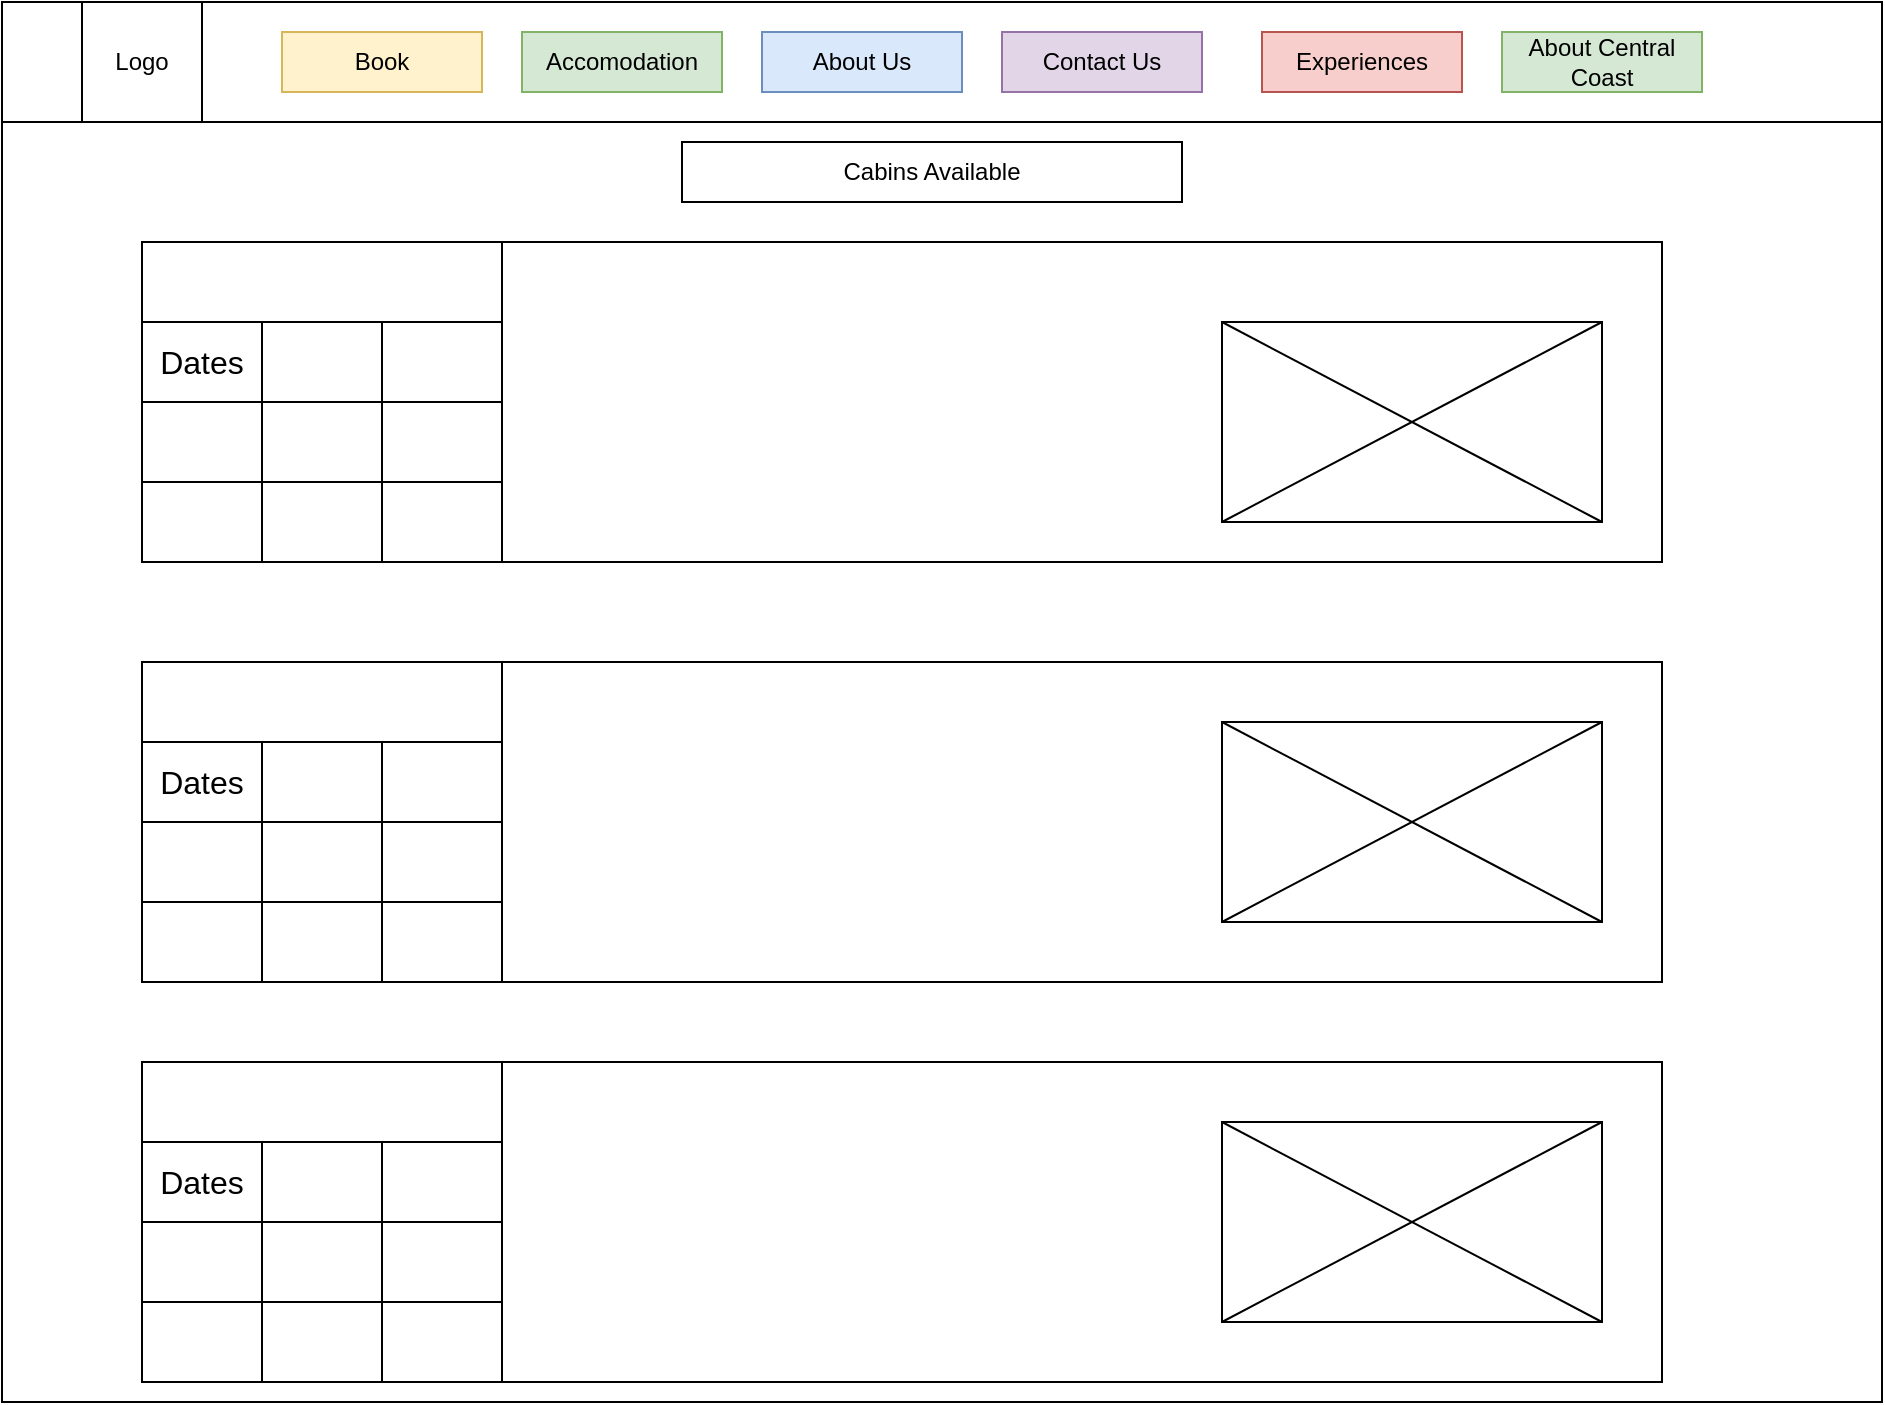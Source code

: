<mxfile version="21.2.3" type="github">
  <diagram name="Page-1" id="cDQ3BuIZgggwsVoeJaWr">
    <mxGraphModel dx="1341" dy="805" grid="1" gridSize="10" guides="1" tooltips="1" connect="1" arrows="1" fold="1" page="1" pageScale="1" pageWidth="850" pageHeight="1100" math="0" shadow="0">
      <root>
        <mxCell id="0" />
        <mxCell id="1" parent="0" />
        <mxCell id="RB6-6s-3a1mYGwAMcTGs-1" value="" style="rounded=0;whiteSpace=wrap;html=1;" vertex="1" parent="1">
          <mxGeometry x="40" y="130" width="940" height="60" as="geometry" />
        </mxCell>
        <mxCell id="RB6-6s-3a1mYGwAMcTGs-2" value="Logo" style="whiteSpace=wrap;html=1;aspect=fixed;" vertex="1" parent="1">
          <mxGeometry x="80" y="130" width="60" height="60" as="geometry" />
        </mxCell>
        <mxCell id="RB6-6s-3a1mYGwAMcTGs-3" value="About Us" style="rounded=0;whiteSpace=wrap;html=1;fillColor=#dae8fc;strokeColor=#6c8ebf;" vertex="1" parent="1">
          <mxGeometry x="420" y="145" width="100" height="30" as="geometry" />
        </mxCell>
        <mxCell id="RB6-6s-3a1mYGwAMcTGs-4" value="Book" style="rounded=0;whiteSpace=wrap;html=1;fillColor=#fff2cc;strokeColor=#d6b656;" vertex="1" parent="1">
          <mxGeometry x="180" y="145" width="100" height="30" as="geometry" />
        </mxCell>
        <mxCell id="RB6-6s-3a1mYGwAMcTGs-5" value="Experiences" style="rounded=0;whiteSpace=wrap;html=1;fillColor=#f8cecc;strokeColor=#b85450;" vertex="1" parent="1">
          <mxGeometry x="670" y="145" width="100" height="30" as="geometry" />
        </mxCell>
        <mxCell id="RB6-6s-3a1mYGwAMcTGs-6" value="About Central Coast" style="rounded=0;whiteSpace=wrap;html=1;fillColor=#d5e8d4;strokeColor=#82b366;" vertex="1" parent="1">
          <mxGeometry x="790" y="145" width="100" height="30" as="geometry" />
        </mxCell>
        <mxCell id="RB6-6s-3a1mYGwAMcTGs-7" value="Accomodation" style="rounded=0;whiteSpace=wrap;html=1;fillColor=#d5e8d4;strokeColor=#82b366;" vertex="1" parent="1">
          <mxGeometry x="300" y="145" width="100" height="30" as="geometry" />
        </mxCell>
        <mxCell id="RB6-6s-3a1mYGwAMcTGs-8" value="Contact Us" style="rounded=0;whiteSpace=wrap;html=1;fillColor=#e1d5e7;strokeColor=#9673a6;" vertex="1" parent="1">
          <mxGeometry x="540" y="145" width="100" height="30" as="geometry" />
        </mxCell>
        <mxCell id="RB6-6s-3a1mYGwAMcTGs-9" value="Scenic Image&lt;br&gt;&lt;br&gt;&lt;br&gt;&lt;br&gt;&lt;br&gt;&lt;br&gt;" style="rounded=0;whiteSpace=wrap;html=1;" vertex="1" parent="1">
          <mxGeometry x="40" y="190" width="940" height="640" as="geometry" />
        </mxCell>
        <mxCell id="RB6-6s-3a1mYGwAMcTGs-11" value="Dates" style="rounded=0;whiteSpace=wrap;html=1;" vertex="1" parent="1">
          <mxGeometry x="110" y="250" width="180" height="160" as="geometry" />
        </mxCell>
        <mxCell id="RB6-6s-3a1mYGwAMcTGs-12" value="" style="rounded=0;whiteSpace=wrap;html=1;" vertex="1" parent="1">
          <mxGeometry x="290" y="250" width="580" height="160" as="geometry" />
        </mxCell>
        <mxCell id="RB6-6s-3a1mYGwAMcTGs-14" value="" style="rounded=0;whiteSpace=wrap;html=1;" vertex="1" parent="1">
          <mxGeometry x="110" y="460" width="180" height="160" as="geometry" />
        </mxCell>
        <mxCell id="RB6-6s-3a1mYGwAMcTGs-15" value="" style="rounded=0;whiteSpace=wrap;html=1;" vertex="1" parent="1">
          <mxGeometry x="290" y="460" width="580" height="160" as="geometry" />
        </mxCell>
        <mxCell id="RB6-6s-3a1mYGwAMcTGs-16" value="" style="rounded=0;whiteSpace=wrap;html=1;" vertex="1" parent="1">
          <mxGeometry x="110" y="660" width="180" height="160" as="geometry" />
        </mxCell>
        <mxCell id="RB6-6s-3a1mYGwAMcTGs-17" value="" style="rounded=0;whiteSpace=wrap;html=1;" vertex="1" parent="1">
          <mxGeometry x="290" y="660" width="580" height="160" as="geometry" />
        </mxCell>
        <mxCell id="RB6-6s-3a1mYGwAMcTGs-18" value="" style="shape=table;startSize=0;container=1;collapsible=0;childLayout=tableLayout;fontSize=16;" vertex="1" parent="1">
          <mxGeometry x="110" y="290" width="180" height="120" as="geometry" />
        </mxCell>
        <mxCell id="RB6-6s-3a1mYGwAMcTGs-19" value="" style="shape=tableRow;horizontal=0;startSize=0;swimlaneHead=0;swimlaneBody=0;strokeColor=inherit;top=0;left=0;bottom=0;right=0;collapsible=0;dropTarget=0;fillColor=none;points=[[0,0.5],[1,0.5]];portConstraint=eastwest;fontSize=16;" vertex="1" parent="RB6-6s-3a1mYGwAMcTGs-18">
          <mxGeometry width="180" height="40" as="geometry" />
        </mxCell>
        <mxCell id="RB6-6s-3a1mYGwAMcTGs-20" value="Dates" style="shape=partialRectangle;html=1;whiteSpace=wrap;connectable=0;strokeColor=inherit;overflow=hidden;fillColor=none;top=0;left=0;bottom=0;right=0;pointerEvents=1;fontSize=16;" vertex="1" parent="RB6-6s-3a1mYGwAMcTGs-19">
          <mxGeometry width="60" height="40" as="geometry">
            <mxRectangle width="60" height="40" as="alternateBounds" />
          </mxGeometry>
        </mxCell>
        <mxCell id="RB6-6s-3a1mYGwAMcTGs-21" value="" style="shape=partialRectangle;html=1;whiteSpace=wrap;connectable=0;strokeColor=inherit;overflow=hidden;fillColor=none;top=0;left=0;bottom=0;right=0;pointerEvents=1;fontSize=16;" vertex="1" parent="RB6-6s-3a1mYGwAMcTGs-19">
          <mxGeometry x="60" width="60" height="40" as="geometry">
            <mxRectangle width="60" height="40" as="alternateBounds" />
          </mxGeometry>
        </mxCell>
        <mxCell id="RB6-6s-3a1mYGwAMcTGs-22" value="" style="shape=partialRectangle;html=1;whiteSpace=wrap;connectable=0;strokeColor=inherit;overflow=hidden;fillColor=none;top=0;left=0;bottom=0;right=0;pointerEvents=1;fontSize=16;" vertex="1" parent="RB6-6s-3a1mYGwAMcTGs-19">
          <mxGeometry x="120" width="60" height="40" as="geometry">
            <mxRectangle width="60" height="40" as="alternateBounds" />
          </mxGeometry>
        </mxCell>
        <mxCell id="RB6-6s-3a1mYGwAMcTGs-23" value="" style="shape=tableRow;horizontal=0;startSize=0;swimlaneHead=0;swimlaneBody=0;strokeColor=inherit;top=0;left=0;bottom=0;right=0;collapsible=0;dropTarget=0;fillColor=none;points=[[0,0.5],[1,0.5]];portConstraint=eastwest;fontSize=16;" vertex="1" parent="RB6-6s-3a1mYGwAMcTGs-18">
          <mxGeometry y="40" width="180" height="40" as="geometry" />
        </mxCell>
        <mxCell id="RB6-6s-3a1mYGwAMcTGs-24" value="" style="shape=partialRectangle;html=1;whiteSpace=wrap;connectable=0;strokeColor=inherit;overflow=hidden;fillColor=none;top=0;left=0;bottom=0;right=0;pointerEvents=1;fontSize=16;" vertex="1" parent="RB6-6s-3a1mYGwAMcTGs-23">
          <mxGeometry width="60" height="40" as="geometry">
            <mxRectangle width="60" height="40" as="alternateBounds" />
          </mxGeometry>
        </mxCell>
        <mxCell id="RB6-6s-3a1mYGwAMcTGs-25" value="" style="shape=partialRectangle;html=1;whiteSpace=wrap;connectable=0;strokeColor=inherit;overflow=hidden;fillColor=none;top=0;left=0;bottom=0;right=0;pointerEvents=1;fontSize=16;" vertex="1" parent="RB6-6s-3a1mYGwAMcTGs-23">
          <mxGeometry x="60" width="60" height="40" as="geometry">
            <mxRectangle width="60" height="40" as="alternateBounds" />
          </mxGeometry>
        </mxCell>
        <mxCell id="RB6-6s-3a1mYGwAMcTGs-26" value="" style="shape=partialRectangle;html=1;whiteSpace=wrap;connectable=0;strokeColor=inherit;overflow=hidden;fillColor=none;top=0;left=0;bottom=0;right=0;pointerEvents=1;fontSize=16;" vertex="1" parent="RB6-6s-3a1mYGwAMcTGs-23">
          <mxGeometry x="120" width="60" height="40" as="geometry">
            <mxRectangle width="60" height="40" as="alternateBounds" />
          </mxGeometry>
        </mxCell>
        <mxCell id="RB6-6s-3a1mYGwAMcTGs-27" value="" style="shape=tableRow;horizontal=0;startSize=0;swimlaneHead=0;swimlaneBody=0;strokeColor=inherit;top=0;left=0;bottom=0;right=0;collapsible=0;dropTarget=0;fillColor=none;points=[[0,0.5],[1,0.5]];portConstraint=eastwest;fontSize=16;" vertex="1" parent="RB6-6s-3a1mYGwAMcTGs-18">
          <mxGeometry y="80" width="180" height="40" as="geometry" />
        </mxCell>
        <mxCell id="RB6-6s-3a1mYGwAMcTGs-28" value="" style="shape=partialRectangle;html=1;whiteSpace=wrap;connectable=0;strokeColor=inherit;overflow=hidden;fillColor=none;top=0;left=0;bottom=0;right=0;pointerEvents=1;fontSize=16;" vertex="1" parent="RB6-6s-3a1mYGwAMcTGs-27">
          <mxGeometry width="60" height="40" as="geometry">
            <mxRectangle width="60" height="40" as="alternateBounds" />
          </mxGeometry>
        </mxCell>
        <mxCell id="RB6-6s-3a1mYGwAMcTGs-29" value="" style="shape=partialRectangle;html=1;whiteSpace=wrap;connectable=0;strokeColor=inherit;overflow=hidden;fillColor=none;top=0;left=0;bottom=0;right=0;pointerEvents=1;fontSize=16;" vertex="1" parent="RB6-6s-3a1mYGwAMcTGs-27">
          <mxGeometry x="60" width="60" height="40" as="geometry">
            <mxRectangle width="60" height="40" as="alternateBounds" />
          </mxGeometry>
        </mxCell>
        <mxCell id="RB6-6s-3a1mYGwAMcTGs-30" value="" style="shape=partialRectangle;html=1;whiteSpace=wrap;connectable=0;strokeColor=inherit;overflow=hidden;fillColor=none;top=0;left=0;bottom=0;right=0;pointerEvents=1;fontSize=16;" vertex="1" parent="RB6-6s-3a1mYGwAMcTGs-27">
          <mxGeometry x="120" width="60" height="40" as="geometry">
            <mxRectangle width="60" height="40" as="alternateBounds" />
          </mxGeometry>
        </mxCell>
        <mxCell id="RB6-6s-3a1mYGwAMcTGs-32" value="" style="shape=table;startSize=0;container=1;collapsible=0;childLayout=tableLayout;fontSize=16;" vertex="1" parent="1">
          <mxGeometry x="110" y="500" width="180" height="120" as="geometry" />
        </mxCell>
        <mxCell id="RB6-6s-3a1mYGwAMcTGs-33" value="" style="shape=tableRow;horizontal=0;startSize=0;swimlaneHead=0;swimlaneBody=0;strokeColor=inherit;top=0;left=0;bottom=0;right=0;collapsible=0;dropTarget=0;fillColor=none;points=[[0,0.5],[1,0.5]];portConstraint=eastwest;fontSize=16;" vertex="1" parent="RB6-6s-3a1mYGwAMcTGs-32">
          <mxGeometry width="180" height="40" as="geometry" />
        </mxCell>
        <mxCell id="RB6-6s-3a1mYGwAMcTGs-34" value="Dates" style="shape=partialRectangle;html=1;whiteSpace=wrap;connectable=0;strokeColor=inherit;overflow=hidden;fillColor=none;top=0;left=0;bottom=0;right=0;pointerEvents=1;fontSize=16;" vertex="1" parent="RB6-6s-3a1mYGwAMcTGs-33">
          <mxGeometry width="60" height="40" as="geometry">
            <mxRectangle width="60" height="40" as="alternateBounds" />
          </mxGeometry>
        </mxCell>
        <mxCell id="RB6-6s-3a1mYGwAMcTGs-35" value="" style="shape=partialRectangle;html=1;whiteSpace=wrap;connectable=0;strokeColor=inherit;overflow=hidden;fillColor=none;top=0;left=0;bottom=0;right=0;pointerEvents=1;fontSize=16;" vertex="1" parent="RB6-6s-3a1mYGwAMcTGs-33">
          <mxGeometry x="60" width="60" height="40" as="geometry">
            <mxRectangle width="60" height="40" as="alternateBounds" />
          </mxGeometry>
        </mxCell>
        <mxCell id="RB6-6s-3a1mYGwAMcTGs-36" value="" style="shape=partialRectangle;html=1;whiteSpace=wrap;connectable=0;strokeColor=inherit;overflow=hidden;fillColor=none;top=0;left=0;bottom=0;right=0;pointerEvents=1;fontSize=16;" vertex="1" parent="RB6-6s-3a1mYGwAMcTGs-33">
          <mxGeometry x="120" width="60" height="40" as="geometry">
            <mxRectangle width="60" height="40" as="alternateBounds" />
          </mxGeometry>
        </mxCell>
        <mxCell id="RB6-6s-3a1mYGwAMcTGs-37" value="" style="shape=tableRow;horizontal=0;startSize=0;swimlaneHead=0;swimlaneBody=0;strokeColor=inherit;top=0;left=0;bottom=0;right=0;collapsible=0;dropTarget=0;fillColor=none;points=[[0,0.5],[1,0.5]];portConstraint=eastwest;fontSize=16;" vertex="1" parent="RB6-6s-3a1mYGwAMcTGs-32">
          <mxGeometry y="40" width="180" height="40" as="geometry" />
        </mxCell>
        <mxCell id="RB6-6s-3a1mYGwAMcTGs-38" value="" style="shape=partialRectangle;html=1;whiteSpace=wrap;connectable=0;strokeColor=inherit;overflow=hidden;fillColor=none;top=0;left=0;bottom=0;right=0;pointerEvents=1;fontSize=16;" vertex="1" parent="RB6-6s-3a1mYGwAMcTGs-37">
          <mxGeometry width="60" height="40" as="geometry">
            <mxRectangle width="60" height="40" as="alternateBounds" />
          </mxGeometry>
        </mxCell>
        <mxCell id="RB6-6s-3a1mYGwAMcTGs-39" value="" style="shape=partialRectangle;html=1;whiteSpace=wrap;connectable=0;strokeColor=inherit;overflow=hidden;fillColor=none;top=0;left=0;bottom=0;right=0;pointerEvents=1;fontSize=16;" vertex="1" parent="RB6-6s-3a1mYGwAMcTGs-37">
          <mxGeometry x="60" width="60" height="40" as="geometry">
            <mxRectangle width="60" height="40" as="alternateBounds" />
          </mxGeometry>
        </mxCell>
        <mxCell id="RB6-6s-3a1mYGwAMcTGs-40" value="" style="shape=partialRectangle;html=1;whiteSpace=wrap;connectable=0;strokeColor=inherit;overflow=hidden;fillColor=none;top=0;left=0;bottom=0;right=0;pointerEvents=1;fontSize=16;" vertex="1" parent="RB6-6s-3a1mYGwAMcTGs-37">
          <mxGeometry x="120" width="60" height="40" as="geometry">
            <mxRectangle width="60" height="40" as="alternateBounds" />
          </mxGeometry>
        </mxCell>
        <mxCell id="RB6-6s-3a1mYGwAMcTGs-41" value="" style="shape=tableRow;horizontal=0;startSize=0;swimlaneHead=0;swimlaneBody=0;strokeColor=inherit;top=0;left=0;bottom=0;right=0;collapsible=0;dropTarget=0;fillColor=none;points=[[0,0.5],[1,0.5]];portConstraint=eastwest;fontSize=16;" vertex="1" parent="RB6-6s-3a1mYGwAMcTGs-32">
          <mxGeometry y="80" width="180" height="40" as="geometry" />
        </mxCell>
        <mxCell id="RB6-6s-3a1mYGwAMcTGs-42" value="" style="shape=partialRectangle;html=1;whiteSpace=wrap;connectable=0;strokeColor=inherit;overflow=hidden;fillColor=none;top=0;left=0;bottom=0;right=0;pointerEvents=1;fontSize=16;" vertex="1" parent="RB6-6s-3a1mYGwAMcTGs-41">
          <mxGeometry width="60" height="40" as="geometry">
            <mxRectangle width="60" height="40" as="alternateBounds" />
          </mxGeometry>
        </mxCell>
        <mxCell id="RB6-6s-3a1mYGwAMcTGs-43" value="" style="shape=partialRectangle;html=1;whiteSpace=wrap;connectable=0;strokeColor=inherit;overflow=hidden;fillColor=none;top=0;left=0;bottom=0;right=0;pointerEvents=1;fontSize=16;" vertex="1" parent="RB6-6s-3a1mYGwAMcTGs-41">
          <mxGeometry x="60" width="60" height="40" as="geometry">
            <mxRectangle width="60" height="40" as="alternateBounds" />
          </mxGeometry>
        </mxCell>
        <mxCell id="RB6-6s-3a1mYGwAMcTGs-44" value="" style="shape=partialRectangle;html=1;whiteSpace=wrap;connectable=0;strokeColor=inherit;overflow=hidden;fillColor=none;top=0;left=0;bottom=0;right=0;pointerEvents=1;fontSize=16;" vertex="1" parent="RB6-6s-3a1mYGwAMcTGs-41">
          <mxGeometry x="120" width="60" height="40" as="geometry">
            <mxRectangle width="60" height="40" as="alternateBounds" />
          </mxGeometry>
        </mxCell>
        <mxCell id="RB6-6s-3a1mYGwAMcTGs-45" value="" style="shape=table;startSize=0;container=1;collapsible=0;childLayout=tableLayout;fontSize=16;" vertex="1" parent="1">
          <mxGeometry x="110" y="700" width="180" height="120" as="geometry" />
        </mxCell>
        <mxCell id="RB6-6s-3a1mYGwAMcTGs-46" value="" style="shape=tableRow;horizontal=0;startSize=0;swimlaneHead=0;swimlaneBody=0;strokeColor=inherit;top=0;left=0;bottom=0;right=0;collapsible=0;dropTarget=0;fillColor=none;points=[[0,0.5],[1,0.5]];portConstraint=eastwest;fontSize=16;" vertex="1" parent="RB6-6s-3a1mYGwAMcTGs-45">
          <mxGeometry width="180" height="40" as="geometry" />
        </mxCell>
        <mxCell id="RB6-6s-3a1mYGwAMcTGs-47" value="Dates" style="shape=partialRectangle;html=1;whiteSpace=wrap;connectable=0;strokeColor=inherit;overflow=hidden;fillColor=none;top=0;left=0;bottom=0;right=0;pointerEvents=1;fontSize=16;" vertex="1" parent="RB6-6s-3a1mYGwAMcTGs-46">
          <mxGeometry width="60" height="40" as="geometry">
            <mxRectangle width="60" height="40" as="alternateBounds" />
          </mxGeometry>
        </mxCell>
        <mxCell id="RB6-6s-3a1mYGwAMcTGs-48" value="" style="shape=partialRectangle;html=1;whiteSpace=wrap;connectable=0;strokeColor=inherit;overflow=hidden;fillColor=none;top=0;left=0;bottom=0;right=0;pointerEvents=1;fontSize=16;" vertex="1" parent="RB6-6s-3a1mYGwAMcTGs-46">
          <mxGeometry x="60" width="60" height="40" as="geometry">
            <mxRectangle width="60" height="40" as="alternateBounds" />
          </mxGeometry>
        </mxCell>
        <mxCell id="RB6-6s-3a1mYGwAMcTGs-49" value="" style="shape=partialRectangle;html=1;whiteSpace=wrap;connectable=0;strokeColor=inherit;overflow=hidden;fillColor=none;top=0;left=0;bottom=0;right=0;pointerEvents=1;fontSize=16;" vertex="1" parent="RB6-6s-3a1mYGwAMcTGs-46">
          <mxGeometry x="120" width="60" height="40" as="geometry">
            <mxRectangle width="60" height="40" as="alternateBounds" />
          </mxGeometry>
        </mxCell>
        <mxCell id="RB6-6s-3a1mYGwAMcTGs-50" value="" style="shape=tableRow;horizontal=0;startSize=0;swimlaneHead=0;swimlaneBody=0;strokeColor=inherit;top=0;left=0;bottom=0;right=0;collapsible=0;dropTarget=0;fillColor=none;points=[[0,0.5],[1,0.5]];portConstraint=eastwest;fontSize=16;" vertex="1" parent="RB6-6s-3a1mYGwAMcTGs-45">
          <mxGeometry y="40" width="180" height="40" as="geometry" />
        </mxCell>
        <mxCell id="RB6-6s-3a1mYGwAMcTGs-51" value="" style="shape=partialRectangle;html=1;whiteSpace=wrap;connectable=0;strokeColor=inherit;overflow=hidden;fillColor=none;top=0;left=0;bottom=0;right=0;pointerEvents=1;fontSize=16;" vertex="1" parent="RB6-6s-3a1mYGwAMcTGs-50">
          <mxGeometry width="60" height="40" as="geometry">
            <mxRectangle width="60" height="40" as="alternateBounds" />
          </mxGeometry>
        </mxCell>
        <mxCell id="RB6-6s-3a1mYGwAMcTGs-52" value="" style="shape=partialRectangle;html=1;whiteSpace=wrap;connectable=0;strokeColor=inherit;overflow=hidden;fillColor=none;top=0;left=0;bottom=0;right=0;pointerEvents=1;fontSize=16;" vertex="1" parent="RB6-6s-3a1mYGwAMcTGs-50">
          <mxGeometry x="60" width="60" height="40" as="geometry">
            <mxRectangle width="60" height="40" as="alternateBounds" />
          </mxGeometry>
        </mxCell>
        <mxCell id="RB6-6s-3a1mYGwAMcTGs-53" value="" style="shape=partialRectangle;html=1;whiteSpace=wrap;connectable=0;strokeColor=inherit;overflow=hidden;fillColor=none;top=0;left=0;bottom=0;right=0;pointerEvents=1;fontSize=16;" vertex="1" parent="RB6-6s-3a1mYGwAMcTGs-50">
          <mxGeometry x="120" width="60" height="40" as="geometry">
            <mxRectangle width="60" height="40" as="alternateBounds" />
          </mxGeometry>
        </mxCell>
        <mxCell id="RB6-6s-3a1mYGwAMcTGs-54" value="" style="shape=tableRow;horizontal=0;startSize=0;swimlaneHead=0;swimlaneBody=0;strokeColor=inherit;top=0;left=0;bottom=0;right=0;collapsible=0;dropTarget=0;fillColor=none;points=[[0,0.5],[1,0.5]];portConstraint=eastwest;fontSize=16;" vertex="1" parent="RB6-6s-3a1mYGwAMcTGs-45">
          <mxGeometry y="80" width="180" height="40" as="geometry" />
        </mxCell>
        <mxCell id="RB6-6s-3a1mYGwAMcTGs-55" value="" style="shape=partialRectangle;html=1;whiteSpace=wrap;connectable=0;strokeColor=inherit;overflow=hidden;fillColor=none;top=0;left=0;bottom=0;right=0;pointerEvents=1;fontSize=16;" vertex="1" parent="RB6-6s-3a1mYGwAMcTGs-54">
          <mxGeometry width="60" height="40" as="geometry">
            <mxRectangle width="60" height="40" as="alternateBounds" />
          </mxGeometry>
        </mxCell>
        <mxCell id="RB6-6s-3a1mYGwAMcTGs-56" value="" style="shape=partialRectangle;html=1;whiteSpace=wrap;connectable=0;strokeColor=inherit;overflow=hidden;fillColor=none;top=0;left=0;bottom=0;right=0;pointerEvents=1;fontSize=16;" vertex="1" parent="RB6-6s-3a1mYGwAMcTGs-54">
          <mxGeometry x="60" width="60" height="40" as="geometry">
            <mxRectangle width="60" height="40" as="alternateBounds" />
          </mxGeometry>
        </mxCell>
        <mxCell id="RB6-6s-3a1mYGwAMcTGs-57" value="" style="shape=partialRectangle;html=1;whiteSpace=wrap;connectable=0;strokeColor=inherit;overflow=hidden;fillColor=none;top=0;left=0;bottom=0;right=0;pointerEvents=1;fontSize=16;" vertex="1" parent="RB6-6s-3a1mYGwAMcTGs-54">
          <mxGeometry x="120" width="60" height="40" as="geometry">
            <mxRectangle width="60" height="40" as="alternateBounds" />
          </mxGeometry>
        </mxCell>
        <mxCell id="RB6-6s-3a1mYGwAMcTGs-73" value="Cabins Available" style="rounded=0;whiteSpace=wrap;html=1;" vertex="1" parent="1">
          <mxGeometry x="380" y="200" width="250" height="30" as="geometry" />
        </mxCell>
        <mxCell id="RB6-6s-3a1mYGwAMcTGs-74" value="" style="rounded=0;whiteSpace=wrap;html=1;" vertex="1" parent="1">
          <mxGeometry x="650" y="290" width="190" height="100" as="geometry" />
        </mxCell>
        <mxCell id="RB6-6s-3a1mYGwAMcTGs-75" value="" style="endArrow=none;html=1;rounded=0;exitX=0;exitY=1;exitDx=0;exitDy=0;entryX=1;entryY=0;entryDx=0;entryDy=0;" edge="1" parent="1" source="RB6-6s-3a1mYGwAMcTGs-74" target="RB6-6s-3a1mYGwAMcTGs-74">
          <mxGeometry width="50" height="50" relative="1" as="geometry">
            <mxPoint x="1010" y="340" as="sourcePoint" />
            <mxPoint x="1060" y="290" as="targetPoint" />
          </mxGeometry>
        </mxCell>
        <mxCell id="RB6-6s-3a1mYGwAMcTGs-78" value="" style="endArrow=none;html=1;rounded=0;exitX=1;exitY=1;exitDx=0;exitDy=0;entryX=0;entryY=0;entryDx=0;entryDy=0;" edge="1" parent="1" source="RB6-6s-3a1mYGwAMcTGs-74" target="RB6-6s-3a1mYGwAMcTGs-74">
          <mxGeometry width="50" height="50" relative="1" as="geometry">
            <mxPoint x="660" y="400" as="sourcePoint" />
            <mxPoint x="850" y="300" as="targetPoint" />
          </mxGeometry>
        </mxCell>
        <mxCell id="RB6-6s-3a1mYGwAMcTGs-79" value="" style="rounded=0;whiteSpace=wrap;html=1;" vertex="1" parent="1">
          <mxGeometry x="650" y="690" width="190" height="100" as="geometry" />
        </mxCell>
        <mxCell id="RB6-6s-3a1mYGwAMcTGs-80" value="" style="endArrow=none;html=1;rounded=0;exitX=0;exitY=1;exitDx=0;exitDy=0;entryX=1;entryY=0;entryDx=0;entryDy=0;" edge="1" parent="1" source="RB6-6s-3a1mYGwAMcTGs-79" target="RB6-6s-3a1mYGwAMcTGs-79">
          <mxGeometry width="50" height="50" relative="1" as="geometry">
            <mxPoint x="1010" y="740" as="sourcePoint" />
            <mxPoint x="1060" y="690" as="targetPoint" />
          </mxGeometry>
        </mxCell>
        <mxCell id="RB6-6s-3a1mYGwAMcTGs-81" value="" style="endArrow=none;html=1;rounded=0;exitX=1;exitY=1;exitDx=0;exitDy=0;entryX=0;entryY=0;entryDx=0;entryDy=0;" edge="1" parent="1" source="RB6-6s-3a1mYGwAMcTGs-79" target="RB6-6s-3a1mYGwAMcTGs-79">
          <mxGeometry width="50" height="50" relative="1" as="geometry">
            <mxPoint x="660" y="800" as="sourcePoint" />
            <mxPoint x="850" y="700" as="targetPoint" />
          </mxGeometry>
        </mxCell>
        <mxCell id="RB6-6s-3a1mYGwAMcTGs-82" value="" style="rounded=0;whiteSpace=wrap;html=1;" vertex="1" parent="1">
          <mxGeometry x="650" y="490" width="190" height="100" as="geometry" />
        </mxCell>
        <mxCell id="RB6-6s-3a1mYGwAMcTGs-83" value="" style="endArrow=none;html=1;rounded=0;exitX=0;exitY=1;exitDx=0;exitDy=0;entryX=1;entryY=0;entryDx=0;entryDy=0;" edge="1" parent="1" source="RB6-6s-3a1mYGwAMcTGs-82" target="RB6-6s-3a1mYGwAMcTGs-82">
          <mxGeometry width="50" height="50" relative="1" as="geometry">
            <mxPoint x="1010" y="540" as="sourcePoint" />
            <mxPoint x="1060" y="490" as="targetPoint" />
          </mxGeometry>
        </mxCell>
        <mxCell id="RB6-6s-3a1mYGwAMcTGs-84" value="" style="endArrow=none;html=1;rounded=0;exitX=1;exitY=1;exitDx=0;exitDy=0;entryX=0;entryY=0;entryDx=0;entryDy=0;" edge="1" parent="1" source="RB6-6s-3a1mYGwAMcTGs-82" target="RB6-6s-3a1mYGwAMcTGs-82">
          <mxGeometry width="50" height="50" relative="1" as="geometry">
            <mxPoint x="660" y="600" as="sourcePoint" />
            <mxPoint x="850" y="500" as="targetPoint" />
          </mxGeometry>
        </mxCell>
      </root>
    </mxGraphModel>
  </diagram>
</mxfile>
